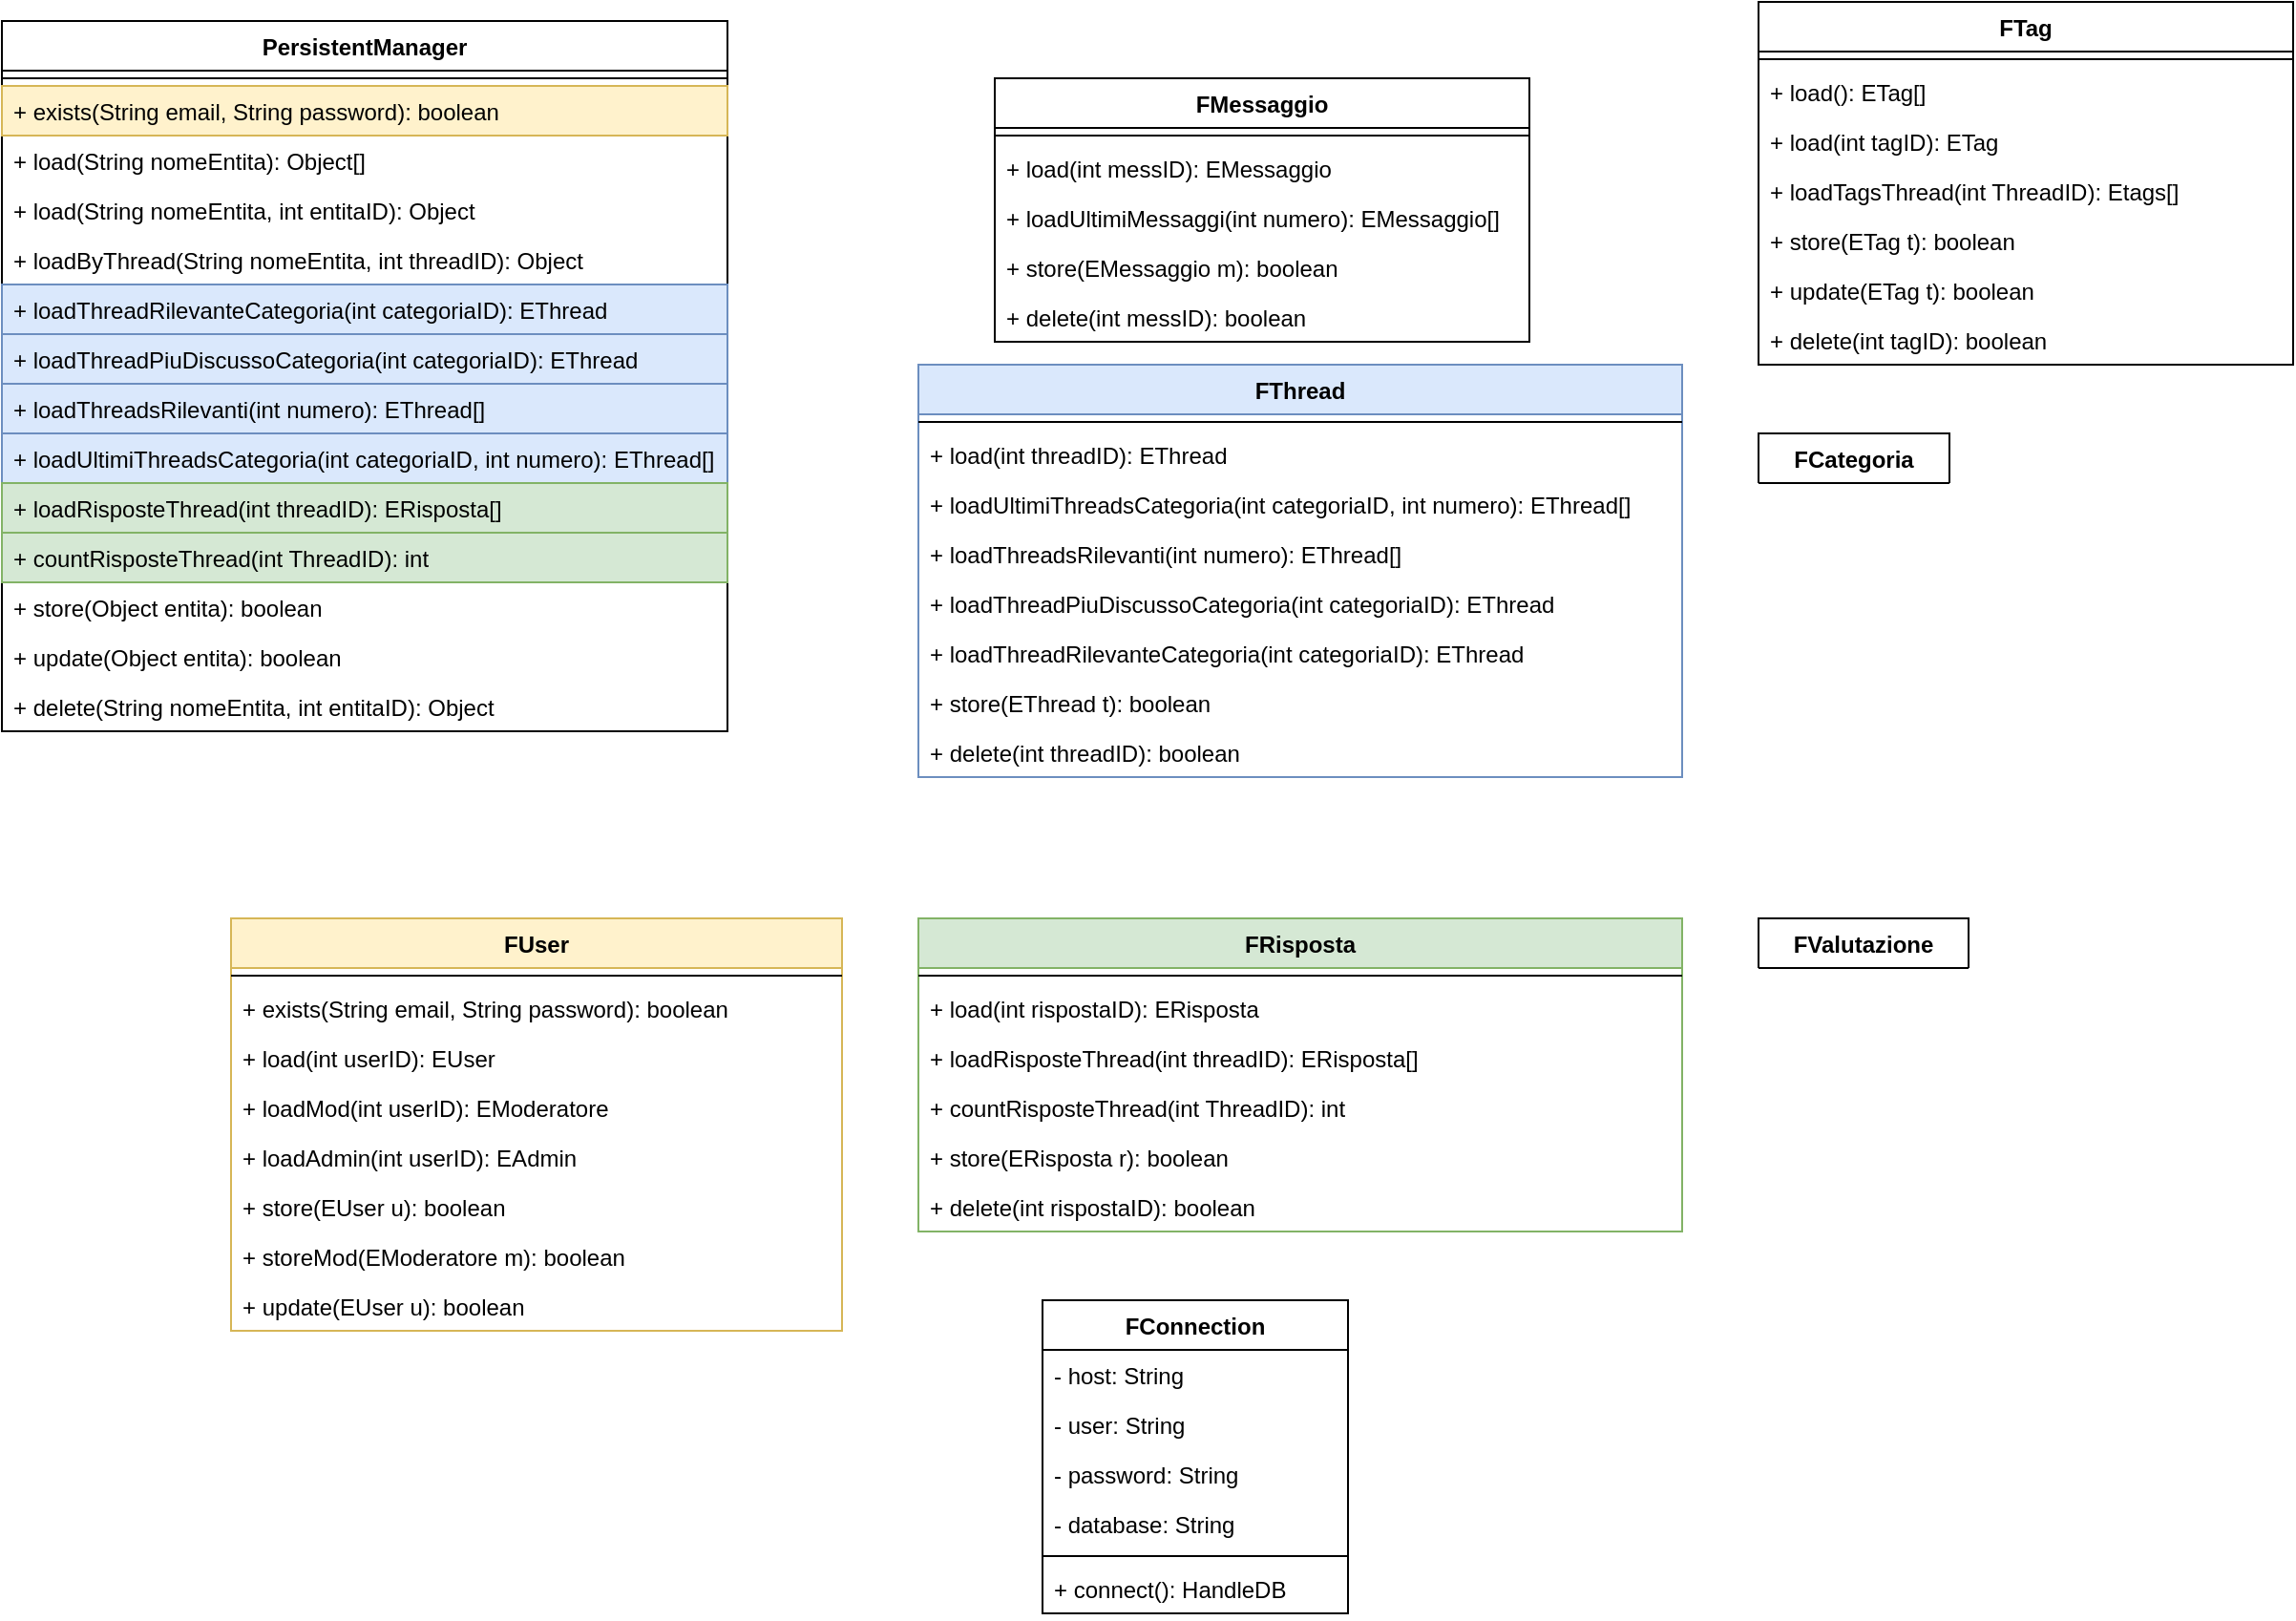 <mxfile version="14.6.13" type="device"><diagram id="SajXVDFsy3UA08x011RG" name="Pagina-1"><mxGraphModel dx="1086" dy="806" grid="1" gridSize="10" guides="1" tooltips="1" connect="1" arrows="1" fold="1" page="1" pageScale="1" pageWidth="1169" pageHeight="827" math="0" shadow="0"><root><mxCell id="0"/><mxCell id="1" parent="0"/><mxCell id="tSa4xDxe_GpqkjB5YvmN-1" value="FUser" style="swimlane;fontStyle=1;align=center;verticalAlign=top;childLayout=stackLayout;horizontal=1;startSize=26;horizontalStack=0;resizeParent=1;resizeParentMax=0;resizeLast=0;collapsible=1;marginBottom=0;fillColor=#fff2cc;strokeColor=#d6b656;" parent="1" vertex="1"><mxGeometry x="160" y="520" width="320" height="216" as="geometry"><mxRectangle x="160" y="520" width="70" height="26" as="alternateBounds"/></mxGeometry></mxCell><mxCell id="tSa4xDxe_GpqkjB5YvmN-3" value="" style="line;strokeWidth=1;fillColor=none;align=left;verticalAlign=middle;spacingTop=-1;spacingLeft=3;spacingRight=3;rotatable=0;labelPosition=right;points=[];portConstraint=eastwest;" parent="tSa4xDxe_GpqkjB5YvmN-1" vertex="1"><mxGeometry y="26" width="320" height="8" as="geometry"/></mxCell><mxCell id="tSa4xDxe_GpqkjB5YvmN-4" value="+ exists(String email, String password): boolean" style="text;strokeColor=none;fillColor=none;align=left;verticalAlign=top;spacingLeft=4;spacingRight=4;overflow=hidden;rotatable=0;points=[[0,0.5],[1,0.5]];portConstraint=eastwest;" parent="tSa4xDxe_GpqkjB5YvmN-1" vertex="1"><mxGeometry y="34" width="320" height="26" as="geometry"/></mxCell><mxCell id="tSa4xDxe_GpqkjB5YvmN-5" value="+ load(int userID): EUser" style="text;strokeColor=none;fillColor=none;align=left;verticalAlign=top;spacingLeft=4;spacingRight=4;overflow=hidden;rotatable=0;points=[[0,0.5],[1,0.5]];portConstraint=eastwest;" parent="tSa4xDxe_GpqkjB5YvmN-1" vertex="1"><mxGeometry y="60" width="320" height="26" as="geometry"/></mxCell><mxCell id="tSa4xDxe_GpqkjB5YvmN-8" value="+ loadMod(int userID): EModeratore" style="text;strokeColor=none;fillColor=none;align=left;verticalAlign=top;spacingLeft=4;spacingRight=4;overflow=hidden;rotatable=0;points=[[0,0.5],[1,0.5]];portConstraint=eastwest;" parent="tSa4xDxe_GpqkjB5YvmN-1" vertex="1"><mxGeometry y="86" width="320" height="26" as="geometry"/></mxCell><mxCell id="tSa4xDxe_GpqkjB5YvmN-9" value="+ loadAdmin(int userID): EAdmin" style="text;strokeColor=none;fillColor=none;align=left;verticalAlign=top;spacingLeft=4;spacingRight=4;overflow=hidden;rotatable=0;points=[[0,0.5],[1,0.5]];portConstraint=eastwest;" parent="tSa4xDxe_GpqkjB5YvmN-1" vertex="1"><mxGeometry y="112" width="320" height="26" as="geometry"/></mxCell><mxCell id="tSa4xDxe_GpqkjB5YvmN-6" value="+ store(EUser u): boolean" style="text;strokeColor=none;fillColor=none;align=left;verticalAlign=top;spacingLeft=4;spacingRight=4;overflow=hidden;rotatable=0;points=[[0,0.5],[1,0.5]];portConstraint=eastwest;" parent="tSa4xDxe_GpqkjB5YvmN-1" vertex="1"><mxGeometry y="138" width="320" height="26" as="geometry"/></mxCell><mxCell id="tSa4xDxe_GpqkjB5YvmN-10" value="+ storeMod(EModeratore m): boolean" style="text;strokeColor=none;fillColor=none;align=left;verticalAlign=top;spacingLeft=4;spacingRight=4;overflow=hidden;rotatable=0;points=[[0,0.5],[1,0.5]];portConstraint=eastwest;" parent="tSa4xDxe_GpqkjB5YvmN-1" vertex="1"><mxGeometry y="164" width="320" height="26" as="geometry"/></mxCell><mxCell id="tSa4xDxe_GpqkjB5YvmN-7" value="+ update(EUser u): boolean" style="text;strokeColor=none;fillColor=none;align=left;verticalAlign=top;spacingLeft=4;spacingRight=4;overflow=hidden;rotatable=0;points=[[0,0.5],[1,0.5]];portConstraint=eastwest;" parent="tSa4xDxe_GpqkjB5YvmN-1" vertex="1"><mxGeometry y="190" width="320" height="26" as="geometry"/></mxCell><mxCell id="tSa4xDxe_GpqkjB5YvmN-11" value="FMessaggio" style="swimlane;fontStyle=1;align=center;verticalAlign=top;childLayout=stackLayout;horizontal=1;startSize=26;horizontalStack=0;resizeParent=1;resizeParentMax=0;resizeLast=0;collapsible=1;marginBottom=0;" parent="1" vertex="1"><mxGeometry x="560" y="80" width="280" height="138" as="geometry"><mxRectangle x="560" y="80" width="100" height="26" as="alternateBounds"/></mxGeometry></mxCell><mxCell id="tSa4xDxe_GpqkjB5YvmN-13" value="" style="line;strokeWidth=1;fillColor=none;align=left;verticalAlign=middle;spacingTop=-1;spacingLeft=3;spacingRight=3;rotatable=0;labelPosition=right;points=[];portConstraint=eastwest;" parent="tSa4xDxe_GpqkjB5YvmN-11" vertex="1"><mxGeometry y="26" width="280" height="8" as="geometry"/></mxCell><mxCell id="tSa4xDxe_GpqkjB5YvmN-14" value="+ load(int messID): EMessaggio" style="text;strokeColor=none;fillColor=none;align=left;verticalAlign=top;spacingLeft=4;spacingRight=4;overflow=hidden;rotatable=0;points=[[0,0.5],[1,0.5]];portConstraint=eastwest;" parent="tSa4xDxe_GpqkjB5YvmN-11" vertex="1"><mxGeometry y="34" width="280" height="26" as="geometry"/></mxCell><mxCell id="tSa4xDxe_GpqkjB5YvmN-15" value="+ loadUltimiMessaggi(int numero): EMessaggio[]" style="text;strokeColor=none;fillColor=none;align=left;verticalAlign=top;spacingLeft=4;spacingRight=4;overflow=hidden;rotatable=0;points=[[0,0.5],[1,0.5]];portConstraint=eastwest;" parent="tSa4xDxe_GpqkjB5YvmN-11" vertex="1"><mxGeometry y="60" width="280" height="26" as="geometry"/></mxCell><mxCell id="tSa4xDxe_GpqkjB5YvmN-16" value="+ store(EMessaggio m): boolean" style="text;strokeColor=none;fillColor=none;align=left;verticalAlign=top;spacingLeft=4;spacingRight=4;overflow=hidden;rotatable=0;points=[[0,0.5],[1,0.5]];portConstraint=eastwest;" parent="tSa4xDxe_GpqkjB5YvmN-11" vertex="1"><mxGeometry y="86" width="280" height="26" as="geometry"/></mxCell><mxCell id="tSa4xDxe_GpqkjB5YvmN-17" value="+ delete(int messID): boolean" style="text;strokeColor=none;fillColor=none;align=left;verticalAlign=top;spacingLeft=4;spacingRight=4;overflow=hidden;rotatable=0;points=[[0,0.5],[1,0.5]];portConstraint=eastwest;" parent="tSa4xDxe_GpqkjB5YvmN-11" vertex="1"><mxGeometry y="112" width="280" height="26" as="geometry"/></mxCell><mxCell id="tSa4xDxe_GpqkjB5YvmN-18" value="FThread" style="swimlane;fontStyle=1;align=center;verticalAlign=top;childLayout=stackLayout;horizontal=1;startSize=26;horizontalStack=0;resizeParent=1;resizeParentMax=0;resizeLast=0;collapsible=1;marginBottom=0;fillColor=#dae8fc;strokeColor=#6c8ebf;" parent="1" vertex="1"><mxGeometry x="520" y="230" width="400" height="216" as="geometry"><mxRectangle x="560" y="240" width="80" height="26" as="alternateBounds"/></mxGeometry></mxCell><mxCell id="tSa4xDxe_GpqkjB5YvmN-20" value="" style="line;strokeWidth=1;fillColor=none;align=left;verticalAlign=middle;spacingTop=-1;spacingLeft=3;spacingRight=3;rotatable=0;labelPosition=right;points=[];portConstraint=eastwest;" parent="tSa4xDxe_GpqkjB5YvmN-18" vertex="1"><mxGeometry y="26" width="400" height="8" as="geometry"/></mxCell><mxCell id="tSa4xDxe_GpqkjB5YvmN-21" value="+ load(int threadID): EThread" style="text;strokeColor=none;fillColor=none;align=left;verticalAlign=top;spacingLeft=4;spacingRight=4;overflow=hidden;rotatable=0;points=[[0,0.5],[1,0.5]];portConstraint=eastwest;" parent="tSa4xDxe_GpqkjB5YvmN-18" vertex="1"><mxGeometry y="34" width="400" height="26" as="geometry"/></mxCell><mxCell id="tSa4xDxe_GpqkjB5YvmN-22" value="+ loadUltimiThreadsCategoria(int categoriaID, int numero): EThread[]" style="text;strokeColor=none;fillColor=none;align=left;verticalAlign=top;spacingLeft=4;spacingRight=4;overflow=hidden;rotatable=0;points=[[0,0.5],[1,0.5]];portConstraint=eastwest;" parent="tSa4xDxe_GpqkjB5YvmN-18" vertex="1"><mxGeometry y="60" width="400" height="26" as="geometry"/></mxCell><mxCell id="tSa4xDxe_GpqkjB5YvmN-23" value="+ loadThreadsRilevanti(int numero): EThread[]" style="text;strokeColor=none;fillColor=none;align=left;verticalAlign=top;spacingLeft=4;spacingRight=4;overflow=hidden;rotatable=0;points=[[0,0.5],[1,0.5]];portConstraint=eastwest;" parent="tSa4xDxe_GpqkjB5YvmN-18" vertex="1"><mxGeometry y="86" width="400" height="26" as="geometry"/></mxCell><mxCell id="tSa4xDxe_GpqkjB5YvmN-25" value="+ loadThreadPiuDiscussoCategoria(int categoriaID): EThread" style="text;strokeColor=none;fillColor=none;align=left;verticalAlign=top;spacingLeft=4;spacingRight=4;overflow=hidden;rotatable=0;points=[[0,0.5],[1,0.5]];portConstraint=eastwest;" parent="tSa4xDxe_GpqkjB5YvmN-18" vertex="1"><mxGeometry y="112" width="400" height="26" as="geometry"/></mxCell><mxCell id="tSa4xDxe_GpqkjB5YvmN-24" value="+ loadThreadRilevanteCategoria(int categoriaID): EThread" style="text;strokeColor=none;fillColor=none;align=left;verticalAlign=top;spacingLeft=4;spacingRight=4;overflow=hidden;rotatable=0;points=[[0,0.5],[1,0.5]];portConstraint=eastwest;" parent="tSa4xDxe_GpqkjB5YvmN-18" vertex="1"><mxGeometry y="138" width="400" height="26" as="geometry"/></mxCell><mxCell id="tSa4xDxe_GpqkjB5YvmN-26" value="+ store(EThread t): boolean" style="text;strokeColor=none;fillColor=none;align=left;verticalAlign=top;spacingLeft=4;spacingRight=4;overflow=hidden;rotatable=0;points=[[0,0.5],[1,0.5]];portConstraint=eastwest;" parent="tSa4xDxe_GpqkjB5YvmN-18" vertex="1"><mxGeometry y="164" width="400" height="26" as="geometry"/></mxCell><mxCell id="tSa4xDxe_GpqkjB5YvmN-27" value="+ delete(int threadID): boolean" style="text;strokeColor=none;fillColor=none;align=left;verticalAlign=top;spacingLeft=4;spacingRight=4;overflow=hidden;rotatable=0;points=[[0,0.5],[1,0.5]];portConstraint=eastwest;" parent="tSa4xDxe_GpqkjB5YvmN-18" vertex="1"><mxGeometry y="190" width="400" height="26" as="geometry"/></mxCell><mxCell id="tSa4xDxe_GpqkjB5YvmN-28" value="FRisposta" style="swimlane;fontStyle=1;align=center;verticalAlign=top;childLayout=stackLayout;horizontal=1;startSize=26;horizontalStack=0;resizeParent=1;resizeParentMax=0;resizeLast=0;collapsible=1;marginBottom=0;fillColor=#d5e8d4;strokeColor=#82b366;" parent="1" vertex="1"><mxGeometry x="520" y="520" width="400" height="164" as="geometry"><mxRectangle x="520" y="520" width="90" height="26" as="alternateBounds"/></mxGeometry></mxCell><mxCell id="tSa4xDxe_GpqkjB5YvmN-30" value="" style="line;strokeWidth=1;fillColor=none;align=left;verticalAlign=middle;spacingTop=-1;spacingLeft=3;spacingRight=3;rotatable=0;labelPosition=right;points=[];portConstraint=eastwest;" parent="tSa4xDxe_GpqkjB5YvmN-28" vertex="1"><mxGeometry y="26" width="400" height="8" as="geometry"/></mxCell><mxCell id="tSa4xDxe_GpqkjB5YvmN-31" value="+ load(int rispostaID): ERisposta" style="text;strokeColor=none;fillColor=none;align=left;verticalAlign=top;spacingLeft=4;spacingRight=4;overflow=hidden;rotatable=0;points=[[0,0.5],[1,0.5]];portConstraint=eastwest;" parent="tSa4xDxe_GpqkjB5YvmN-28" vertex="1"><mxGeometry y="34" width="400" height="26" as="geometry"/></mxCell><mxCell id="tSa4xDxe_GpqkjB5YvmN-32" value="+ loadRisposteThread(int threadID): ERisposta[]" style="text;strokeColor=none;fillColor=none;align=left;verticalAlign=top;spacingLeft=4;spacingRight=4;overflow=hidden;rotatable=0;points=[[0,0.5],[1,0.5]];portConstraint=eastwest;" parent="tSa4xDxe_GpqkjB5YvmN-28" vertex="1"><mxGeometry y="60" width="400" height="26" as="geometry"/></mxCell><mxCell id="T6675V5izOVvVoy1fqkG-10" value="+ countRisposteThread(int ThreadID): int" style="text;strokeColor=none;fillColor=none;align=left;verticalAlign=top;spacingLeft=4;spacingRight=4;overflow=hidden;rotatable=0;points=[[0,0.5],[1,0.5]];portConstraint=eastwest;" parent="tSa4xDxe_GpqkjB5YvmN-28" vertex="1"><mxGeometry y="86" width="400" height="26" as="geometry"/></mxCell><mxCell id="tSa4xDxe_GpqkjB5YvmN-33" value="+ store(ERisposta r): boolean" style="text;strokeColor=none;fillColor=none;align=left;verticalAlign=top;spacingLeft=4;spacingRight=4;overflow=hidden;rotatable=0;points=[[0,0.5],[1,0.5]];portConstraint=eastwest;" parent="tSa4xDxe_GpqkjB5YvmN-28" vertex="1"><mxGeometry y="112" width="400" height="26" as="geometry"/></mxCell><mxCell id="tSa4xDxe_GpqkjB5YvmN-34" value="+ delete(int rispostaID): boolean" style="text;strokeColor=none;fillColor=none;align=left;verticalAlign=top;spacingLeft=4;spacingRight=4;overflow=hidden;rotatable=0;points=[[0,0.5],[1,0.5]];portConstraint=eastwest;" parent="tSa4xDxe_GpqkjB5YvmN-28" vertex="1"><mxGeometry y="138" width="400" height="26" as="geometry"/></mxCell><mxCell id="cuA1wuhG5AMH2TohSSzw-1" value="FTag" style="swimlane;fontStyle=1;align=center;verticalAlign=top;childLayout=stackLayout;horizontal=1;startSize=26;horizontalStack=0;resizeParent=1;resizeParentMax=0;resizeLast=0;collapsible=1;marginBottom=0;" parent="1" vertex="1"><mxGeometry x="960" y="40" width="280" height="190" as="geometry"><mxRectangle x="960" y="40" width="60" height="26" as="alternateBounds"/></mxGeometry></mxCell><mxCell id="cuA1wuhG5AMH2TohSSzw-3" value="" style="line;strokeWidth=1;fillColor=none;align=left;verticalAlign=middle;spacingTop=-1;spacingLeft=3;spacingRight=3;rotatable=0;labelPosition=right;points=[];portConstraint=eastwest;" parent="cuA1wuhG5AMH2TohSSzw-1" vertex="1"><mxGeometry y="26" width="280" height="8" as="geometry"/></mxCell><mxCell id="cuA1wuhG5AMH2TohSSzw-4" value="+ load(): ETag[]" style="text;strokeColor=none;fillColor=none;align=left;verticalAlign=top;spacingLeft=4;spacingRight=4;overflow=hidden;rotatable=0;points=[[0,0.5],[1,0.5]];portConstraint=eastwest;" parent="cuA1wuhG5AMH2TohSSzw-1" vertex="1"><mxGeometry y="34" width="280" height="26" as="geometry"/></mxCell><mxCell id="cuA1wuhG5AMH2TohSSzw-13" value="+ load(int tagID): ETag" style="text;strokeColor=none;fillColor=none;align=left;verticalAlign=top;spacingLeft=4;spacingRight=4;overflow=hidden;rotatable=0;points=[[0,0.5],[1,0.5]];portConstraint=eastwest;" parent="cuA1wuhG5AMH2TohSSzw-1" vertex="1"><mxGeometry y="60" width="280" height="26" as="geometry"/></mxCell><mxCell id="cuA1wuhG5AMH2TohSSzw-5" value="+ loadTagsThread(int ThreadID): Etags[]" style="text;strokeColor=none;fillColor=none;align=left;verticalAlign=top;spacingLeft=4;spacingRight=4;overflow=hidden;rotatable=0;points=[[0,0.5],[1,0.5]];portConstraint=eastwest;" parent="cuA1wuhG5AMH2TohSSzw-1" vertex="1"><mxGeometry y="86" width="280" height="26" as="geometry"/></mxCell><mxCell id="cuA1wuhG5AMH2TohSSzw-6" value="+ store(ETag t): boolean" style="text;strokeColor=none;fillColor=none;align=left;verticalAlign=top;spacingLeft=4;spacingRight=4;overflow=hidden;rotatable=0;points=[[0,0.5],[1,0.5]];portConstraint=eastwest;" parent="cuA1wuhG5AMH2TohSSzw-1" vertex="1"><mxGeometry y="112" width="280" height="26" as="geometry"/></mxCell><mxCell id="cuA1wuhG5AMH2TohSSzw-7" value="+ update(ETag t): boolean" style="text;strokeColor=none;fillColor=none;align=left;verticalAlign=top;spacingLeft=4;spacingRight=4;overflow=hidden;rotatable=0;points=[[0,0.5],[1,0.5]];portConstraint=eastwest;" parent="cuA1wuhG5AMH2TohSSzw-1" vertex="1"><mxGeometry y="138" width="280" height="26" as="geometry"/></mxCell><mxCell id="cuA1wuhG5AMH2TohSSzw-8" value="+ delete(int tagID): boolean" style="text;strokeColor=none;fillColor=none;align=left;verticalAlign=top;spacingLeft=4;spacingRight=4;overflow=hidden;rotatable=0;points=[[0,0.5],[1,0.5]];portConstraint=eastwest;" parent="cuA1wuhG5AMH2TohSSzw-1" vertex="1"><mxGeometry y="164" width="280" height="26" as="geometry"/></mxCell><mxCell id="cuA1wuhG5AMH2TohSSzw-9" value="FCategoria" style="swimlane;fontStyle=1;align=center;verticalAlign=top;childLayout=stackLayout;horizontal=1;startSize=26;horizontalStack=0;resizeParent=1;resizeParentMax=0;resizeLast=0;collapsible=1;marginBottom=0;" parent="1" vertex="1" collapsed="1"><mxGeometry x="960" y="266" width="100" height="26" as="geometry"><mxRectangle x="960" y="266" width="280" height="190" as="alternateBounds"/></mxGeometry></mxCell><mxCell id="cuA1wuhG5AMH2TohSSzw-11" value="" style="line;strokeWidth=1;fillColor=none;align=left;verticalAlign=middle;spacingTop=-1;spacingLeft=3;spacingRight=3;rotatable=0;labelPosition=right;points=[];portConstraint=eastwest;" parent="cuA1wuhG5AMH2TohSSzw-9" vertex="1"><mxGeometry y="26" width="100" height="8" as="geometry"/></mxCell><mxCell id="cuA1wuhG5AMH2TohSSzw-12" value="+ load(): ECategoria[]" style="text;strokeColor=none;fillColor=none;align=left;verticalAlign=top;spacingLeft=4;spacingRight=4;overflow=hidden;rotatable=0;points=[[0,0.5],[1,0.5]];portConstraint=eastwest;" parent="cuA1wuhG5AMH2TohSSzw-9" vertex="1"><mxGeometry y="34" width="100" height="26" as="geometry"/></mxCell><mxCell id="cuA1wuhG5AMH2TohSSzw-14" value="+ load(int categoriaID): ECategoria" style="text;strokeColor=none;fillColor=none;align=left;verticalAlign=top;spacingLeft=4;spacingRight=4;overflow=hidden;rotatable=0;points=[[0,0.5],[1,0.5]];portConstraint=eastwest;" parent="cuA1wuhG5AMH2TohSSzw-9" vertex="1"><mxGeometry y="60" width="100" height="26" as="geometry"/></mxCell><mxCell id="cuA1wuhG5AMH2TohSSzw-15" value="+ loadCategoriaThread(int threadID): ECategoria" style="text;strokeColor=none;fillColor=none;align=left;verticalAlign=top;spacingLeft=4;spacingRight=4;overflow=hidden;rotatable=0;points=[[0,0.5],[1,0.5]];portConstraint=eastwest;" parent="cuA1wuhG5AMH2TohSSzw-9" vertex="1"><mxGeometry y="86" width="100" height="26" as="geometry"/></mxCell><mxCell id="cuA1wuhG5AMH2TohSSzw-16" value="+ store(ECategoria c): boolean" style="text;strokeColor=none;fillColor=none;align=left;verticalAlign=top;spacingLeft=4;spacingRight=4;overflow=hidden;rotatable=0;points=[[0,0.5],[1,0.5]];portConstraint=eastwest;" parent="cuA1wuhG5AMH2TohSSzw-9" vertex="1"><mxGeometry y="112" width="100" height="26" as="geometry"/></mxCell><mxCell id="cuA1wuhG5AMH2TohSSzw-17" value="+ update(ECategoria c): boolean" style="text;strokeColor=none;fillColor=none;align=left;verticalAlign=top;spacingLeft=4;spacingRight=4;overflow=hidden;rotatable=0;points=[[0,0.5],[1,0.5]];portConstraint=eastwest;" parent="cuA1wuhG5AMH2TohSSzw-9" vertex="1"><mxGeometry y="138" width="100" height="26" as="geometry"/></mxCell><mxCell id="cuA1wuhG5AMH2TohSSzw-18" value="+ delete(int categoriaID): boolean" style="text;strokeColor=none;fillColor=none;align=left;verticalAlign=top;spacingLeft=4;spacingRight=4;overflow=hidden;rotatable=0;points=[[0,0.5],[1,0.5]];portConstraint=eastwest;" parent="cuA1wuhG5AMH2TohSSzw-9" vertex="1"><mxGeometry y="164" width="100" height="26" as="geometry"/></mxCell><mxCell id="cuA1wuhG5AMH2TohSSzw-19" value="FValutazione" style="swimlane;fontStyle=1;align=center;verticalAlign=top;childLayout=stackLayout;horizontal=1;startSize=26;horizontalStack=0;resizeParent=1;resizeParentMax=0;resizeLast=0;collapsible=1;marginBottom=0;fillColor=#ffffff;" parent="1" vertex="1" collapsed="1"><mxGeometry x="960" y="520" width="110" height="26" as="geometry"><mxRectangle x="960" y="520" width="320" height="164" as="alternateBounds"/></mxGeometry></mxCell><mxCell id="cuA1wuhG5AMH2TohSSzw-21" value="" style="line;strokeWidth=1;fillColor=none;align=left;verticalAlign=middle;spacingTop=-1;spacingLeft=3;spacingRight=3;rotatable=0;labelPosition=right;points=[];portConstraint=eastwest;" parent="cuA1wuhG5AMH2TohSSzw-19" vertex="1"><mxGeometry y="26" width="110" height="8" as="geometry"/></mxCell><mxCell id="cuA1wuhG5AMH2TohSSzw-22" value="+ load(int valutazioneID): EValutazione" style="text;strokeColor=none;fillColor=none;align=left;verticalAlign=top;spacingLeft=4;spacingRight=4;overflow=hidden;rotatable=0;points=[[0,0.5],[1,0.5]];portConstraint=eastwest;" parent="cuA1wuhG5AMH2TohSSzw-19" vertex="1"><mxGeometry y="34" width="110" height="26" as="geometry"/></mxCell><mxCell id="cuA1wuhG5AMH2TohSSzw-23" value="+ loadValutazioneThread(int treadID): EValutazione" style="text;strokeColor=none;fillColor=none;align=left;verticalAlign=top;spacingLeft=4;spacingRight=4;overflow=hidden;rotatable=0;points=[[0,0.5],[1,0.5]];portConstraint=eastwest;" parent="cuA1wuhG5AMH2TohSSzw-19" vertex="1"><mxGeometry y="60" width="110" height="26" as="geometry"/></mxCell><mxCell id="cuA1wuhG5AMH2TohSSzw-24" value="+ store(EValutazione): boolean" style="text;strokeColor=none;fillColor=none;align=left;verticalAlign=top;spacingLeft=4;spacingRight=4;overflow=hidden;rotatable=0;points=[[0,0.5],[1,0.5]];portConstraint=eastwest;" parent="cuA1wuhG5AMH2TohSSzw-19" vertex="1"><mxGeometry y="86" width="110" height="26" as="geometry"/></mxCell><mxCell id="cuA1wuhG5AMH2TohSSzw-25" value="+ update(EValutazione): boolean" style="text;strokeColor=none;fillColor=none;align=left;verticalAlign=top;spacingLeft=4;spacingRight=4;overflow=hidden;rotatable=0;points=[[0,0.5],[1,0.5]];portConstraint=eastwest;" parent="cuA1wuhG5AMH2TohSSzw-19" vertex="1"><mxGeometry y="112" width="110" height="26" as="geometry"/></mxCell><mxCell id="cuA1wuhG5AMH2TohSSzw-26" value="+ delete(int valutazioneID): boolean" style="text;strokeColor=none;fillColor=none;align=left;verticalAlign=top;spacingLeft=4;spacingRight=4;overflow=hidden;rotatable=0;points=[[0,0.5],[1,0.5]];portConstraint=eastwest;" parent="cuA1wuhG5AMH2TohSSzw-19" vertex="1"><mxGeometry y="138" width="110" height="26" as="geometry"/></mxCell><mxCell id="T6675V5izOVvVoy1fqkG-1" value="PersistentManager" style="swimlane;fontStyle=1;align=center;verticalAlign=top;childLayout=stackLayout;horizontal=1;startSize=26;horizontalStack=0;resizeParent=1;resizeParentMax=0;resizeLast=0;collapsible=1;marginBottom=0;" parent="1" vertex="1"><mxGeometry x="40" y="50" width="380" height="372" as="geometry"/></mxCell><mxCell id="T6675V5izOVvVoy1fqkG-3" value="" style="line;strokeWidth=1;fillColor=none;align=left;verticalAlign=middle;spacingTop=-1;spacingLeft=3;spacingRight=3;rotatable=0;labelPosition=right;points=[];portConstraint=eastwest;" parent="T6675V5izOVvVoy1fqkG-1" vertex="1"><mxGeometry y="26" width="380" height="8" as="geometry"/></mxCell><mxCell id="T6675V5izOVvVoy1fqkG-18" value="+ exists(String email, String password): boolean" style="text;strokeColor=#d6b656;fillColor=#fff2cc;align=left;verticalAlign=top;spacingLeft=4;spacingRight=4;overflow=hidden;rotatable=0;points=[[0,0.5],[1,0.5]];portConstraint=eastwest;" parent="T6675V5izOVvVoy1fqkG-1" vertex="1"><mxGeometry y="34" width="380" height="26" as="geometry"/></mxCell><mxCell id="T6675V5izOVvVoy1fqkG-9" value="+ load(String nomeEntita): Object[]" style="text;strokeColor=none;fillColor=none;align=left;verticalAlign=top;spacingLeft=4;spacingRight=4;overflow=hidden;rotatable=0;points=[[0,0.5],[1,0.5]];portConstraint=eastwest;" parent="T6675V5izOVvVoy1fqkG-1" vertex="1"><mxGeometry y="60" width="380" height="26" as="geometry"/></mxCell><mxCell id="T6675V5izOVvVoy1fqkG-4" value="+ load(String nomeEntita, int entitaID): Object" style="text;strokeColor=none;fillColor=none;align=left;verticalAlign=top;spacingLeft=4;spacingRight=4;overflow=hidden;rotatable=0;points=[[0,0.5],[1,0.5]];portConstraint=eastwest;" parent="T6675V5izOVvVoy1fqkG-1" vertex="1"><mxGeometry y="86" width="380" height="26" as="geometry"/></mxCell><mxCell id="T6675V5izOVvVoy1fqkG-8" value="+ loadByThread(String nomeEntita, int threadID): Object" style="text;strokeColor=none;fillColor=none;align=left;verticalAlign=top;spacingLeft=4;spacingRight=4;overflow=hidden;rotatable=0;points=[[0,0.5],[1,0.5]];portConstraint=eastwest;" parent="T6675V5izOVvVoy1fqkG-1" vertex="1"><mxGeometry y="112" width="380" height="26" as="geometry"/></mxCell><mxCell id="T6675V5izOVvVoy1fqkG-14" value="+ loadThreadRilevanteCategoria(int categoriaID): EThread" style="text;align=left;verticalAlign=top;spacingLeft=4;spacingRight=4;overflow=hidden;rotatable=0;points=[[0,0.5],[1,0.5]];portConstraint=eastwest;fillColor=#dae8fc;strokeColor=#6c8ebf;" parent="T6675V5izOVvVoy1fqkG-1" vertex="1"><mxGeometry y="138" width="380" height="26" as="geometry"/></mxCell><mxCell id="T6675V5izOVvVoy1fqkG-13" value="+ loadThreadPiuDiscussoCategoria(int categoriaID): EThread" style="text;align=left;verticalAlign=top;spacingLeft=4;spacingRight=4;overflow=hidden;rotatable=0;points=[[0,0.5],[1,0.5]];portConstraint=eastwest;fillColor=#dae8fc;strokeColor=#6c8ebf;" parent="T6675V5izOVvVoy1fqkG-1" vertex="1"><mxGeometry y="164" width="380" height="26" as="geometry"/></mxCell><mxCell id="T6675V5izOVvVoy1fqkG-12" value="+ loadThreadsRilevanti(int numero): EThread[]" style="text;align=left;verticalAlign=top;spacingLeft=4;spacingRight=4;overflow=hidden;rotatable=0;points=[[0,0.5],[1,0.5]];portConstraint=eastwest;fillColor=#dae8fc;strokeColor=#6c8ebf;" parent="T6675V5izOVvVoy1fqkG-1" vertex="1"><mxGeometry y="190" width="380" height="26" as="geometry"/></mxCell><mxCell id="T6675V5izOVvVoy1fqkG-11" value="+ loadUltimiThreadsCategoria(int categoriaID, int numero): EThread[]" style="text;align=left;verticalAlign=top;spacingLeft=4;spacingRight=4;overflow=hidden;rotatable=0;points=[[0,0.5],[1,0.5]];portConstraint=eastwest;fillColor=#dae8fc;strokeColor=#6c8ebf;" parent="T6675V5izOVvVoy1fqkG-1" vertex="1"><mxGeometry y="216" width="380" height="26" as="geometry"/></mxCell><mxCell id="T6675V5izOVvVoy1fqkG-15" value="+ loadRisposteThread(int threadID): ERisposta[]" style="text;strokeColor=#82b366;fillColor=#d5e8d4;align=left;verticalAlign=top;spacingLeft=4;spacingRight=4;overflow=hidden;rotatable=0;points=[[0,0.5],[1,0.5]];portConstraint=eastwest;" parent="T6675V5izOVvVoy1fqkG-1" vertex="1"><mxGeometry y="242" width="380" height="26" as="geometry"/></mxCell><mxCell id="T6675V5izOVvVoy1fqkG-16" value="+ countRisposteThread(int ThreadID): int" style="text;strokeColor=#82b366;fillColor=#d5e8d4;align=left;verticalAlign=top;spacingLeft=4;spacingRight=4;overflow=hidden;rotatable=0;points=[[0,0.5],[1,0.5]];portConstraint=eastwest;" parent="T6675V5izOVvVoy1fqkG-1" vertex="1"><mxGeometry y="268" width="380" height="26" as="geometry"/></mxCell><mxCell id="T6675V5izOVvVoy1fqkG-5" value="+ store(Object entita): boolean" style="text;strokeColor=none;fillColor=none;align=left;verticalAlign=top;spacingLeft=4;spacingRight=4;overflow=hidden;rotatable=0;points=[[0,0.5],[1,0.5]];portConstraint=eastwest;" parent="T6675V5izOVvVoy1fqkG-1" vertex="1"><mxGeometry y="294" width="380" height="26" as="geometry"/></mxCell><mxCell id="T6675V5izOVvVoy1fqkG-6" value="+ update(Object entita): boolean" style="text;strokeColor=none;fillColor=none;align=left;verticalAlign=top;spacingLeft=4;spacingRight=4;overflow=hidden;rotatable=0;points=[[0,0.5],[1,0.5]];portConstraint=eastwest;" parent="T6675V5izOVvVoy1fqkG-1" vertex="1"><mxGeometry y="320" width="380" height="26" as="geometry"/></mxCell><mxCell id="T6675V5izOVvVoy1fqkG-7" value="+ delete(String nomeEntita, int entitaID): Object" style="text;strokeColor=none;fillColor=none;align=left;verticalAlign=top;spacingLeft=4;spacingRight=4;overflow=hidden;rotatable=0;points=[[0,0.5],[1,0.5]];portConstraint=eastwest;" parent="T6675V5izOVvVoy1fqkG-1" vertex="1"><mxGeometry y="346" width="380" height="26" as="geometry"/></mxCell><mxCell id="T6675V5izOVvVoy1fqkG-19" value="FConnection" style="swimlane;fontStyle=1;align=center;verticalAlign=top;childLayout=stackLayout;horizontal=1;startSize=26;horizontalStack=0;resizeParent=1;resizeParentMax=0;resizeLast=0;collapsible=1;marginBottom=0;" parent="1" vertex="1"><mxGeometry x="585" y="720" width="160" height="164" as="geometry"><mxRectangle x="580" y="680" width="110" height="26" as="alternateBounds"/></mxGeometry></mxCell><mxCell id="T6675V5izOVvVoy1fqkG-20" value="- host: String" style="text;strokeColor=none;fillColor=none;align=left;verticalAlign=top;spacingLeft=4;spacingRight=4;overflow=hidden;rotatable=0;points=[[0,0.5],[1,0.5]];portConstraint=eastwest;" parent="T6675V5izOVvVoy1fqkG-19" vertex="1"><mxGeometry y="26" width="160" height="26" as="geometry"/></mxCell><mxCell id="T6675V5izOVvVoy1fqkG-21" value="- user: String" style="text;strokeColor=none;fillColor=none;align=left;verticalAlign=top;spacingLeft=4;spacingRight=4;overflow=hidden;rotatable=0;points=[[0,0.5],[1,0.5]];portConstraint=eastwest;" parent="T6675V5izOVvVoy1fqkG-19" vertex="1"><mxGeometry y="52" width="160" height="26" as="geometry"/></mxCell><mxCell id="T6675V5izOVvVoy1fqkG-22" value="- password: String" style="text;strokeColor=none;fillColor=none;align=left;verticalAlign=top;spacingLeft=4;spacingRight=4;overflow=hidden;rotatable=0;points=[[0,0.5],[1,0.5]];portConstraint=eastwest;" parent="T6675V5izOVvVoy1fqkG-19" vertex="1"><mxGeometry y="78" width="160" height="26" as="geometry"/></mxCell><mxCell id="T6675V5izOVvVoy1fqkG-23" value="- database: String" style="text;strokeColor=none;fillColor=none;align=left;verticalAlign=top;spacingLeft=4;spacingRight=4;overflow=hidden;rotatable=0;points=[[0,0.5],[1,0.5]];portConstraint=eastwest;" parent="T6675V5izOVvVoy1fqkG-19" vertex="1"><mxGeometry y="104" width="160" height="26" as="geometry"/></mxCell><mxCell id="T6675V5izOVvVoy1fqkG-24" value="" style="line;strokeWidth=1;fillColor=none;align=left;verticalAlign=middle;spacingTop=-1;spacingLeft=3;spacingRight=3;rotatable=0;labelPosition=right;points=[];portConstraint=eastwest;" parent="T6675V5izOVvVoy1fqkG-19" vertex="1"><mxGeometry y="130" width="160" height="8" as="geometry"/></mxCell><mxCell id="T6675V5izOVvVoy1fqkG-25" value="+ connect(): HandleDB" style="text;strokeColor=none;fillColor=none;align=left;verticalAlign=top;spacingLeft=4;spacingRight=4;overflow=hidden;rotatable=0;points=[[0,0.5],[1,0.5]];portConstraint=eastwest;" parent="T6675V5izOVvVoy1fqkG-19" vertex="1"><mxGeometry y="138" width="160" height="26" as="geometry"/></mxCell></root></mxGraphModel></diagram></mxfile>